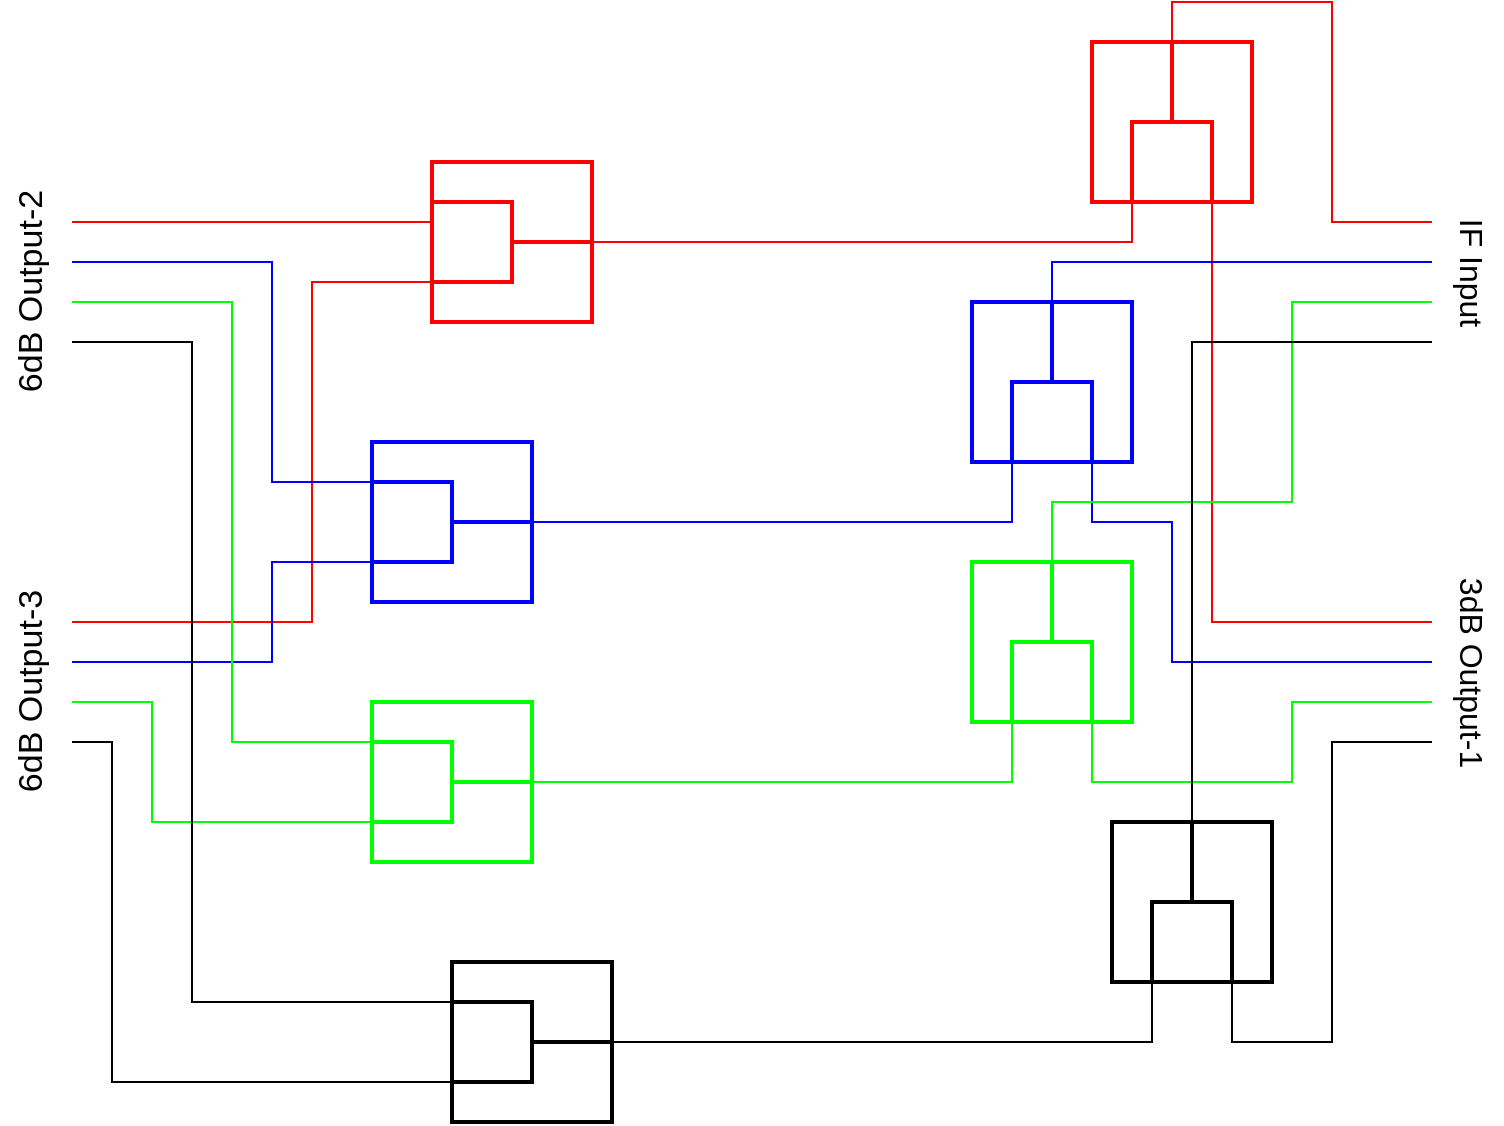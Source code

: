 <mxfile version="23.0.2" type="device">
  <diagram name="Page-1" id="HmDZa78vceffgzaVGEdY">
    <mxGraphModel dx="1302" dy="898" grid="1" gridSize="10" guides="1" tooltips="1" connect="1" arrows="1" fold="1" page="1" pageScale="1" pageWidth="850" pageHeight="1100" math="0" shadow="0">
      <root>
        <mxCell id="0" />
        <mxCell id="1" parent="0" />
        <mxCell id="e6qoRinw3GRL_mTCKhxs-19" value="" style="rounded=0;whiteSpace=wrap;html=1;direction=south;strokeWidth=2;strokeColor=#FF0000;" vertex="1" parent="1">
          <mxGeometry x="220" y="450" width="80" height="80" as="geometry" />
        </mxCell>
        <mxCell id="e6qoRinw3GRL_mTCKhxs-24" value="" style="endArrow=none;html=1;rounded=0;entryX=0.5;entryY=0;entryDx=0;entryDy=0;exitX=0.5;exitY=0;exitDx=0;exitDy=0;strokeWidth=2;strokeColor=#FF0000;" edge="1" parent="1" source="e6qoRinw3GRL_mTCKhxs-19">
          <mxGeometry width="50" height="50" relative="1" as="geometry">
            <mxPoint x="310" y="490" as="sourcePoint" />
            <mxPoint x="260" y="490" as="targetPoint" />
          </mxGeometry>
        </mxCell>
        <mxCell id="e6qoRinw3GRL_mTCKhxs-26" value="" style="endArrow=none;html=1;rounded=0;exitX=0.75;exitY=1;exitDx=0;exitDy=0;entryX=0.25;entryY=1;entryDx=0;entryDy=0;strokeWidth=2;strokeColor=#FF0000;" edge="1" parent="1" source="e6qoRinw3GRL_mTCKhxs-19" target="e6qoRinw3GRL_mTCKhxs-19">
          <mxGeometry width="50" height="50" relative="1" as="geometry">
            <mxPoint x="310" y="490" as="sourcePoint" />
            <mxPoint x="260" y="540" as="targetPoint" />
            <Array as="points">
              <mxPoint x="260" y="510" />
              <mxPoint x="260" y="470" />
            </Array>
          </mxGeometry>
        </mxCell>
        <mxCell id="e6qoRinw3GRL_mTCKhxs-31" value="" style="rounded=0;whiteSpace=wrap;html=1;strokeWidth=2;strokeColor=#FF0000;" vertex="1" parent="1">
          <mxGeometry x="550" y="390" width="80" height="80" as="geometry" />
        </mxCell>
        <mxCell id="e6qoRinw3GRL_mTCKhxs-32" value="" style="endArrow=none;html=1;rounded=0;entryX=0.5;entryY=0;entryDx=0;entryDy=0;strokeWidth=2;strokeColor=#FF0000;" edge="1" target="e6qoRinw3GRL_mTCKhxs-31" parent="1">
          <mxGeometry width="50" height="50" relative="1" as="geometry">
            <mxPoint x="590" y="430" as="sourcePoint" />
            <mxPoint x="640" y="430" as="targetPoint" />
          </mxGeometry>
        </mxCell>
        <mxCell id="e6qoRinw3GRL_mTCKhxs-33" value="" style="endArrow=none;html=1;rounded=0;exitX=0.25;exitY=1;exitDx=0;exitDy=0;entryX=0.75;entryY=1;entryDx=0;entryDy=0;strokeWidth=2;strokeColor=#FF0000;" edge="1" source="e6qoRinw3GRL_mTCKhxs-31" target="e6qoRinw3GRL_mTCKhxs-31" parent="1">
          <mxGeometry width="50" height="50" relative="1" as="geometry">
            <mxPoint x="590" y="480" as="sourcePoint" />
            <mxPoint x="640" y="430" as="targetPoint" />
            <Array as="points">
              <mxPoint x="570" y="430" />
              <mxPoint x="610" y="430" />
            </Array>
          </mxGeometry>
        </mxCell>
        <mxCell id="e6qoRinw3GRL_mTCKhxs-34" value="" style="endArrow=none;html=1;rounded=0;entryX=0.25;entryY=1;entryDx=0;entryDy=0;exitX=0.5;exitY=0;exitDx=0;exitDy=0;strokeColor=#FF0000;" edge="1" parent="1" source="e6qoRinw3GRL_mTCKhxs-19" target="e6qoRinw3GRL_mTCKhxs-31">
          <mxGeometry width="50" height="50" relative="1" as="geometry">
            <mxPoint x="450" y="660" as="sourcePoint" />
            <mxPoint x="500" y="610" as="targetPoint" />
            <Array as="points">
              <mxPoint x="570" y="490" />
            </Array>
          </mxGeometry>
        </mxCell>
        <mxCell id="e6qoRinw3GRL_mTCKhxs-35" value="" style="endArrow=none;html=1;rounded=0;strokeColor=#FF0000;" edge="1" parent="1">
          <mxGeometry width="50" height="50" relative="1" as="geometry">
            <mxPoint x="40" y="480" as="sourcePoint" />
            <mxPoint x="220" y="480" as="targetPoint" />
          </mxGeometry>
        </mxCell>
        <mxCell id="e6qoRinw3GRL_mTCKhxs-37" value="" style="endArrow=none;html=1;rounded=0;entryX=0.75;entryY=1;entryDx=0;entryDy=0;strokeColor=#FF0000;" edge="1" parent="1" target="e6qoRinw3GRL_mTCKhxs-19">
          <mxGeometry width="50" height="50" relative="1" as="geometry">
            <mxPoint x="40" y="680" as="sourcePoint" />
            <mxPoint x="500" y="610" as="targetPoint" />
            <Array as="points">
              <mxPoint x="160" y="680" />
              <mxPoint x="160" y="510" />
            </Array>
          </mxGeometry>
        </mxCell>
        <mxCell id="e6qoRinw3GRL_mTCKhxs-38" value="" style="endArrow=none;html=1;rounded=0;entryX=0.75;entryY=1;entryDx=0;entryDy=0;strokeColor=#FF0000;" edge="1" parent="1" target="e6qoRinw3GRL_mTCKhxs-31">
          <mxGeometry width="50" height="50" relative="1" as="geometry">
            <mxPoint x="720" y="680" as="sourcePoint" />
            <mxPoint x="500" y="610" as="targetPoint" />
            <Array as="points">
              <mxPoint x="610" y="680" />
            </Array>
          </mxGeometry>
        </mxCell>
        <mxCell id="e6qoRinw3GRL_mTCKhxs-39" value="" style="endArrow=none;html=1;rounded=0;exitX=0.5;exitY=0;exitDx=0;exitDy=0;strokeColor=#FF0000;" edge="1" parent="1" source="e6qoRinw3GRL_mTCKhxs-31">
          <mxGeometry width="50" height="50" relative="1" as="geometry">
            <mxPoint x="450" y="660" as="sourcePoint" />
            <mxPoint x="720" y="480" as="targetPoint" />
            <Array as="points">
              <mxPoint x="590" y="370" />
              <mxPoint x="670" y="370" />
              <mxPoint x="670" y="480" />
            </Array>
          </mxGeometry>
        </mxCell>
        <mxCell id="e6qoRinw3GRL_mTCKhxs-40" value="" style="rounded=0;whiteSpace=wrap;html=1;direction=south;strokeWidth=2;strokeColor=#0000FF;" vertex="1" parent="1">
          <mxGeometry x="190" y="590" width="80" height="80" as="geometry" />
        </mxCell>
        <mxCell id="e6qoRinw3GRL_mTCKhxs-41" value="" style="endArrow=none;html=1;rounded=0;entryX=0.5;entryY=0;entryDx=0;entryDy=0;exitX=0.5;exitY=0;exitDx=0;exitDy=0;strokeWidth=2;strokeColor=#0000FF;" edge="1" source="e6qoRinw3GRL_mTCKhxs-40" parent="1">
          <mxGeometry width="50" height="50" relative="1" as="geometry">
            <mxPoint x="280" y="630" as="sourcePoint" />
            <mxPoint x="230" y="630" as="targetPoint" />
          </mxGeometry>
        </mxCell>
        <mxCell id="e6qoRinw3GRL_mTCKhxs-42" value="" style="endArrow=none;html=1;rounded=0;exitX=0.75;exitY=1;exitDx=0;exitDy=0;entryX=0.25;entryY=1;entryDx=0;entryDy=0;strokeWidth=2;strokeColor=#0000FF;" edge="1" source="e6qoRinw3GRL_mTCKhxs-40" target="e6qoRinw3GRL_mTCKhxs-40" parent="1">
          <mxGeometry width="50" height="50" relative="1" as="geometry">
            <mxPoint x="280" y="630" as="sourcePoint" />
            <mxPoint x="230" y="680" as="targetPoint" />
            <Array as="points">
              <mxPoint x="230" y="650" />
              <mxPoint x="230" y="610" />
            </Array>
          </mxGeometry>
        </mxCell>
        <mxCell id="e6qoRinw3GRL_mTCKhxs-43" value="" style="rounded=0;whiteSpace=wrap;html=1;strokeWidth=2;strokeColor=#0000FF;" vertex="1" parent="1">
          <mxGeometry x="490" y="520" width="80" height="80" as="geometry" />
        </mxCell>
        <mxCell id="e6qoRinw3GRL_mTCKhxs-44" value="" style="endArrow=none;html=1;rounded=0;entryX=0.5;entryY=0;entryDx=0;entryDy=0;strokeWidth=2;strokeColor=#0000FF;" edge="1" target="e6qoRinw3GRL_mTCKhxs-43" parent="1">
          <mxGeometry width="50" height="50" relative="1" as="geometry">
            <mxPoint x="530" y="560" as="sourcePoint" />
            <mxPoint x="580" y="560" as="targetPoint" />
          </mxGeometry>
        </mxCell>
        <mxCell id="e6qoRinw3GRL_mTCKhxs-45" value="" style="endArrow=none;html=1;rounded=0;exitX=0.25;exitY=1;exitDx=0;exitDy=0;entryX=0.75;entryY=1;entryDx=0;entryDy=0;strokeWidth=2;strokeColor=#0000FF;" edge="1" source="e6qoRinw3GRL_mTCKhxs-43" target="e6qoRinw3GRL_mTCKhxs-43" parent="1">
          <mxGeometry width="50" height="50" relative="1" as="geometry">
            <mxPoint x="530" y="610" as="sourcePoint" />
            <mxPoint x="580" y="560" as="targetPoint" />
            <Array as="points">
              <mxPoint x="510" y="560" />
              <mxPoint x="550" y="560" />
            </Array>
          </mxGeometry>
        </mxCell>
        <mxCell id="e6qoRinw3GRL_mTCKhxs-46" value="" style="endArrow=none;html=1;rounded=0;entryX=0.25;entryY=1;entryDx=0;entryDy=0;exitX=0.5;exitY=0;exitDx=0;exitDy=0;strokeColor=#0000FF;" edge="1" source="e6qoRinw3GRL_mTCKhxs-40" target="e6qoRinw3GRL_mTCKhxs-43" parent="1">
          <mxGeometry width="50" height="50" relative="1" as="geometry">
            <mxPoint x="390" y="790" as="sourcePoint" />
            <mxPoint x="440" y="740" as="targetPoint" />
            <Array as="points">
              <mxPoint x="510" y="630" />
            </Array>
          </mxGeometry>
        </mxCell>
        <mxCell id="e6qoRinw3GRL_mTCKhxs-47" value="" style="endArrow=none;html=1;rounded=0;strokeColor=#0000FF;" edge="1" parent="1">
          <mxGeometry width="50" height="50" relative="1" as="geometry">
            <mxPoint x="40" y="500" as="sourcePoint" />
            <mxPoint x="190" y="610" as="targetPoint" />
            <Array as="points">
              <mxPoint x="140" y="500" />
              <mxPoint x="140" y="610" />
            </Array>
          </mxGeometry>
        </mxCell>
        <mxCell id="e6qoRinw3GRL_mTCKhxs-48" value="" style="endArrow=none;html=1;rounded=0;entryX=0.75;entryY=1;entryDx=0;entryDy=0;strokeColor=#0000FF;" edge="1" target="e6qoRinw3GRL_mTCKhxs-40" parent="1">
          <mxGeometry width="50" height="50" relative="1" as="geometry">
            <mxPoint x="40" y="700" as="sourcePoint" />
            <mxPoint x="440" y="740" as="targetPoint" />
            <Array as="points">
              <mxPoint x="140" y="700" />
              <mxPoint x="140" y="650" />
            </Array>
          </mxGeometry>
        </mxCell>
        <mxCell id="e6qoRinw3GRL_mTCKhxs-49" value="" style="endArrow=none;html=1;rounded=0;entryX=0.75;entryY=1;entryDx=0;entryDy=0;strokeColor=#0000FF;" edge="1" target="e6qoRinw3GRL_mTCKhxs-43" parent="1">
          <mxGeometry width="50" height="50" relative="1" as="geometry">
            <mxPoint x="720" y="700" as="sourcePoint" />
            <mxPoint x="440" y="740" as="targetPoint" />
            <Array as="points">
              <mxPoint x="590" y="700" />
              <mxPoint x="590" y="630" />
              <mxPoint x="550" y="630" />
            </Array>
          </mxGeometry>
        </mxCell>
        <mxCell id="e6qoRinw3GRL_mTCKhxs-50" value="" style="endArrow=none;html=1;rounded=0;exitX=0.5;exitY=0;exitDx=0;exitDy=0;strokeColor=#0000FF;" edge="1" source="e6qoRinw3GRL_mTCKhxs-43" parent="1">
          <mxGeometry width="50" height="50" relative="1" as="geometry">
            <mxPoint x="390" y="790" as="sourcePoint" />
            <mxPoint x="720" y="500" as="targetPoint" />
            <Array as="points">
              <mxPoint x="530" y="500" />
            </Array>
          </mxGeometry>
        </mxCell>
        <mxCell id="e6qoRinw3GRL_mTCKhxs-51" value="" style="rounded=0;whiteSpace=wrap;html=1;direction=south;strokeWidth=2;strokeColor=#00FF00;" vertex="1" parent="1">
          <mxGeometry x="190" y="720" width="80" height="80" as="geometry" />
        </mxCell>
        <mxCell id="e6qoRinw3GRL_mTCKhxs-52" value="" style="endArrow=none;html=1;rounded=0;entryX=0.5;entryY=0;entryDx=0;entryDy=0;exitX=0.5;exitY=0;exitDx=0;exitDy=0;strokeWidth=2;strokeColor=#00FF00;" edge="1" source="e6qoRinw3GRL_mTCKhxs-51" parent="1">
          <mxGeometry width="50" height="50" relative="1" as="geometry">
            <mxPoint x="280" y="760" as="sourcePoint" />
            <mxPoint x="230" y="760" as="targetPoint" />
          </mxGeometry>
        </mxCell>
        <mxCell id="e6qoRinw3GRL_mTCKhxs-53" value="" style="endArrow=none;html=1;rounded=0;exitX=0.75;exitY=1;exitDx=0;exitDy=0;entryX=0.25;entryY=1;entryDx=0;entryDy=0;strokeWidth=2;strokeColor=#00FF00;" edge="1" source="e6qoRinw3GRL_mTCKhxs-51" target="e6qoRinw3GRL_mTCKhxs-51" parent="1">
          <mxGeometry width="50" height="50" relative="1" as="geometry">
            <mxPoint x="280" y="760" as="sourcePoint" />
            <mxPoint x="230" y="810" as="targetPoint" />
            <Array as="points">
              <mxPoint x="230" y="780" />
              <mxPoint x="230" y="740" />
            </Array>
          </mxGeometry>
        </mxCell>
        <mxCell id="e6qoRinw3GRL_mTCKhxs-54" value="" style="rounded=0;whiteSpace=wrap;html=1;strokeWidth=2;strokeColor=#00FF00;" vertex="1" parent="1">
          <mxGeometry x="490" y="650" width="80" height="80" as="geometry" />
        </mxCell>
        <mxCell id="e6qoRinw3GRL_mTCKhxs-55" value="" style="endArrow=none;html=1;rounded=0;entryX=0.5;entryY=0;entryDx=0;entryDy=0;strokeWidth=2;strokeColor=#00FF00;" edge="1" target="e6qoRinw3GRL_mTCKhxs-54" parent="1">
          <mxGeometry width="50" height="50" relative="1" as="geometry">
            <mxPoint x="530" y="690" as="sourcePoint" />
            <mxPoint x="580" y="690" as="targetPoint" />
          </mxGeometry>
        </mxCell>
        <mxCell id="e6qoRinw3GRL_mTCKhxs-56" value="" style="endArrow=none;html=1;rounded=0;exitX=0.25;exitY=1;exitDx=0;exitDy=0;entryX=0.75;entryY=1;entryDx=0;entryDy=0;strokeWidth=2;strokeColor=#00FF00;" edge="1" source="e6qoRinw3GRL_mTCKhxs-54" target="e6qoRinw3GRL_mTCKhxs-54" parent="1">
          <mxGeometry width="50" height="50" relative="1" as="geometry">
            <mxPoint x="530" y="740" as="sourcePoint" />
            <mxPoint x="580" y="690" as="targetPoint" />
            <Array as="points">
              <mxPoint x="510" y="690" />
              <mxPoint x="550" y="690" />
            </Array>
          </mxGeometry>
        </mxCell>
        <mxCell id="e6qoRinw3GRL_mTCKhxs-57" value="" style="endArrow=none;html=1;rounded=0;entryX=0.25;entryY=1;entryDx=0;entryDy=0;exitX=0.5;exitY=0;exitDx=0;exitDy=0;strokeColor=#00FF00;" edge="1" source="e6qoRinw3GRL_mTCKhxs-51" target="e6qoRinw3GRL_mTCKhxs-54" parent="1">
          <mxGeometry width="50" height="50" relative="1" as="geometry">
            <mxPoint x="390" y="920" as="sourcePoint" />
            <mxPoint x="440" y="870" as="targetPoint" />
            <Array as="points">
              <mxPoint x="510" y="760" />
            </Array>
          </mxGeometry>
        </mxCell>
        <mxCell id="e6qoRinw3GRL_mTCKhxs-58" value="" style="endArrow=none;html=1;rounded=0;strokeColor=#00FF00;" edge="1" parent="1">
          <mxGeometry width="50" height="50" relative="1" as="geometry">
            <mxPoint x="40" y="520" as="sourcePoint" />
            <mxPoint x="190" y="740" as="targetPoint" />
            <Array as="points">
              <mxPoint x="120" y="520" />
              <mxPoint x="120" y="740" />
            </Array>
          </mxGeometry>
        </mxCell>
        <mxCell id="e6qoRinw3GRL_mTCKhxs-59" value="" style="endArrow=none;html=1;rounded=0;entryX=0.75;entryY=1;entryDx=0;entryDy=0;strokeColor=#00FF00;" edge="1" target="e6qoRinw3GRL_mTCKhxs-51" parent="1">
          <mxGeometry width="50" height="50" relative="1" as="geometry">
            <mxPoint x="40" y="720" as="sourcePoint" />
            <mxPoint x="440" y="870" as="targetPoint" />
            <Array as="points">
              <mxPoint x="80" y="720" />
              <mxPoint x="80" y="780" />
            </Array>
          </mxGeometry>
        </mxCell>
        <mxCell id="e6qoRinw3GRL_mTCKhxs-60" value="" style="endArrow=none;html=1;rounded=0;entryX=0.75;entryY=1;entryDx=0;entryDy=0;strokeColor=#00FF00;" edge="1" target="e6qoRinw3GRL_mTCKhxs-54" parent="1">
          <mxGeometry width="50" height="50" relative="1" as="geometry">
            <mxPoint x="720" y="720" as="sourcePoint" />
            <mxPoint x="440" y="870" as="targetPoint" />
            <Array as="points">
              <mxPoint x="650" y="720" />
              <mxPoint x="650" y="760" />
              <mxPoint x="550" y="760" />
            </Array>
          </mxGeometry>
        </mxCell>
        <mxCell id="e6qoRinw3GRL_mTCKhxs-61" value="" style="endArrow=none;html=1;rounded=0;exitX=0.5;exitY=0;exitDx=0;exitDy=0;strokeColor=#00FF00;" edge="1" source="e6qoRinw3GRL_mTCKhxs-54" parent="1">
          <mxGeometry width="50" height="50" relative="1" as="geometry">
            <mxPoint x="390" y="920" as="sourcePoint" />
            <mxPoint x="720" y="520" as="targetPoint" />
            <Array as="points">
              <mxPoint x="530" y="620" />
              <mxPoint x="650" y="620" />
              <mxPoint x="650" y="520" />
            </Array>
          </mxGeometry>
        </mxCell>
        <mxCell id="e6qoRinw3GRL_mTCKhxs-62" value="" style="rounded=0;whiteSpace=wrap;html=1;direction=south;strokeWidth=2;" vertex="1" parent="1">
          <mxGeometry x="230" y="850" width="80" height="80" as="geometry" />
        </mxCell>
        <mxCell id="e6qoRinw3GRL_mTCKhxs-63" value="" style="endArrow=none;html=1;rounded=0;entryX=0.5;entryY=0;entryDx=0;entryDy=0;exitX=0.5;exitY=0;exitDx=0;exitDy=0;strokeWidth=2;" edge="1" source="e6qoRinw3GRL_mTCKhxs-62" parent="1">
          <mxGeometry width="50" height="50" relative="1" as="geometry">
            <mxPoint x="320" y="890" as="sourcePoint" />
            <mxPoint x="270" y="890" as="targetPoint" />
          </mxGeometry>
        </mxCell>
        <mxCell id="e6qoRinw3GRL_mTCKhxs-64" value="" style="endArrow=none;html=1;rounded=0;exitX=0.75;exitY=1;exitDx=0;exitDy=0;entryX=0.25;entryY=1;entryDx=0;entryDy=0;strokeWidth=2;" edge="1" source="e6qoRinw3GRL_mTCKhxs-62" target="e6qoRinw3GRL_mTCKhxs-62" parent="1">
          <mxGeometry width="50" height="50" relative="1" as="geometry">
            <mxPoint x="320" y="890" as="sourcePoint" />
            <mxPoint x="270" y="940" as="targetPoint" />
            <Array as="points">
              <mxPoint x="270" y="910" />
              <mxPoint x="270" y="870" />
            </Array>
          </mxGeometry>
        </mxCell>
        <mxCell id="e6qoRinw3GRL_mTCKhxs-65" value="" style="rounded=0;whiteSpace=wrap;html=1;strokeWidth=2;" vertex="1" parent="1">
          <mxGeometry x="560" y="780" width="80" height="80" as="geometry" />
        </mxCell>
        <mxCell id="e6qoRinw3GRL_mTCKhxs-66" value="" style="endArrow=none;html=1;rounded=0;entryX=0.5;entryY=0;entryDx=0;entryDy=0;strokeWidth=2;" edge="1" target="e6qoRinw3GRL_mTCKhxs-65" parent="1">
          <mxGeometry width="50" height="50" relative="1" as="geometry">
            <mxPoint x="600" y="820" as="sourcePoint" />
            <mxPoint x="650" y="810" as="targetPoint" />
          </mxGeometry>
        </mxCell>
        <mxCell id="e6qoRinw3GRL_mTCKhxs-67" value="" style="endArrow=none;html=1;rounded=0;exitX=0.25;exitY=1;exitDx=0;exitDy=0;entryX=0.75;entryY=1;entryDx=0;entryDy=0;strokeWidth=2;" edge="1" source="e6qoRinw3GRL_mTCKhxs-65" target="e6qoRinw3GRL_mTCKhxs-65" parent="1">
          <mxGeometry width="50" height="50" relative="1" as="geometry">
            <mxPoint x="600" y="870" as="sourcePoint" />
            <mxPoint x="650" y="820" as="targetPoint" />
            <Array as="points">
              <mxPoint x="580" y="820" />
              <mxPoint x="620" y="820" />
            </Array>
          </mxGeometry>
        </mxCell>
        <mxCell id="e6qoRinw3GRL_mTCKhxs-68" value="" style="endArrow=none;html=1;rounded=0;entryX=0.25;entryY=1;entryDx=0;entryDy=0;exitX=0.5;exitY=0;exitDx=0;exitDy=0;" edge="1" source="e6qoRinw3GRL_mTCKhxs-62" target="e6qoRinw3GRL_mTCKhxs-65" parent="1">
          <mxGeometry width="50" height="50" relative="1" as="geometry">
            <mxPoint x="460" y="1050" as="sourcePoint" />
            <mxPoint x="510" y="1000" as="targetPoint" />
            <Array as="points">
              <mxPoint x="580" y="890" />
            </Array>
          </mxGeometry>
        </mxCell>
        <mxCell id="e6qoRinw3GRL_mTCKhxs-69" value="" style="endArrow=none;html=1;rounded=0;" edge="1" parent="1">
          <mxGeometry width="50" height="50" relative="1" as="geometry">
            <mxPoint x="40" y="540" as="sourcePoint" />
            <mxPoint x="230" y="870" as="targetPoint" />
            <Array as="points">
              <mxPoint x="100" y="540" />
              <mxPoint x="100" y="870" />
            </Array>
          </mxGeometry>
        </mxCell>
        <mxCell id="e6qoRinw3GRL_mTCKhxs-70" value="" style="endArrow=none;html=1;rounded=0;entryX=0.75;entryY=1;entryDx=0;entryDy=0;" edge="1" target="e6qoRinw3GRL_mTCKhxs-62" parent="1">
          <mxGeometry width="50" height="50" relative="1" as="geometry">
            <mxPoint x="40" y="740" as="sourcePoint" />
            <mxPoint x="510" y="1000" as="targetPoint" />
            <Array as="points">
              <mxPoint x="60" y="740" />
              <mxPoint x="60" y="910" />
              <mxPoint x="210" y="910" />
            </Array>
          </mxGeometry>
        </mxCell>
        <mxCell id="e6qoRinw3GRL_mTCKhxs-71" value="" style="endArrow=none;html=1;rounded=0;entryX=0.75;entryY=1;entryDx=0;entryDy=0;" edge="1" target="e6qoRinw3GRL_mTCKhxs-65" parent="1">
          <mxGeometry width="50" height="50" relative="1" as="geometry">
            <mxPoint x="720" y="740" as="sourcePoint" />
            <mxPoint x="510" y="1000" as="targetPoint" />
            <Array as="points">
              <mxPoint x="670" y="740" />
              <mxPoint x="670" y="890" />
              <mxPoint x="620" y="890" />
            </Array>
          </mxGeometry>
        </mxCell>
        <mxCell id="e6qoRinw3GRL_mTCKhxs-72" value="" style="endArrow=none;html=1;rounded=0;exitX=0.5;exitY=0;exitDx=0;exitDy=0;" edge="1" source="e6qoRinw3GRL_mTCKhxs-65" parent="1">
          <mxGeometry width="50" height="50" relative="1" as="geometry">
            <mxPoint x="460" y="1050" as="sourcePoint" />
            <mxPoint x="720" y="540" as="targetPoint" />
            <Array as="points">
              <mxPoint x="600" y="740" />
              <mxPoint x="600" y="540" />
            </Array>
          </mxGeometry>
        </mxCell>
        <mxCell id="e6qoRinw3GRL_mTCKhxs-73" value="&lt;font style=&quot;font-size: 16px;&quot;&gt;IF Input&lt;/font&gt;" style="text;html=1;align=center;verticalAlign=middle;resizable=0;points=[];autosize=1;strokeColor=none;fillColor=none;rotation=90;" vertex="1" parent="1">
          <mxGeometry x="700" y="490" width="80" height="30" as="geometry" />
        </mxCell>
        <mxCell id="e6qoRinw3GRL_mTCKhxs-74" value="&lt;font style=&quot;font-size: 16px;&quot;&gt;3dB Output-1&lt;/font&gt;" style="text;html=1;align=center;verticalAlign=middle;resizable=0;points=[];autosize=1;strokeColor=none;fillColor=none;rotation=90;" vertex="1" parent="1">
          <mxGeometry x="680" y="690" width="120" height="30" as="geometry" />
        </mxCell>
        <mxCell id="e6qoRinw3GRL_mTCKhxs-75" value="&lt;font style=&quot;font-size: 17px;&quot;&gt;6dB Output-2&lt;/font&gt;" style="text;html=1;align=center;verticalAlign=middle;resizable=0;points=[];autosize=1;strokeColor=none;fillColor=none;rotation=270;" vertex="1" parent="1">
          <mxGeometry x="-40" y="500" width="120" height="30" as="geometry" />
        </mxCell>
        <mxCell id="e6qoRinw3GRL_mTCKhxs-77" value="&lt;font style=&quot;font-size: 17px;&quot;&gt;6dB Output-3&lt;/font&gt;" style="text;html=1;align=center;verticalAlign=middle;resizable=0;points=[];autosize=1;strokeColor=none;fillColor=none;rotation=270;" vertex="1" parent="1">
          <mxGeometry x="-40" y="700" width="120" height="30" as="geometry" />
        </mxCell>
      </root>
    </mxGraphModel>
  </diagram>
</mxfile>
